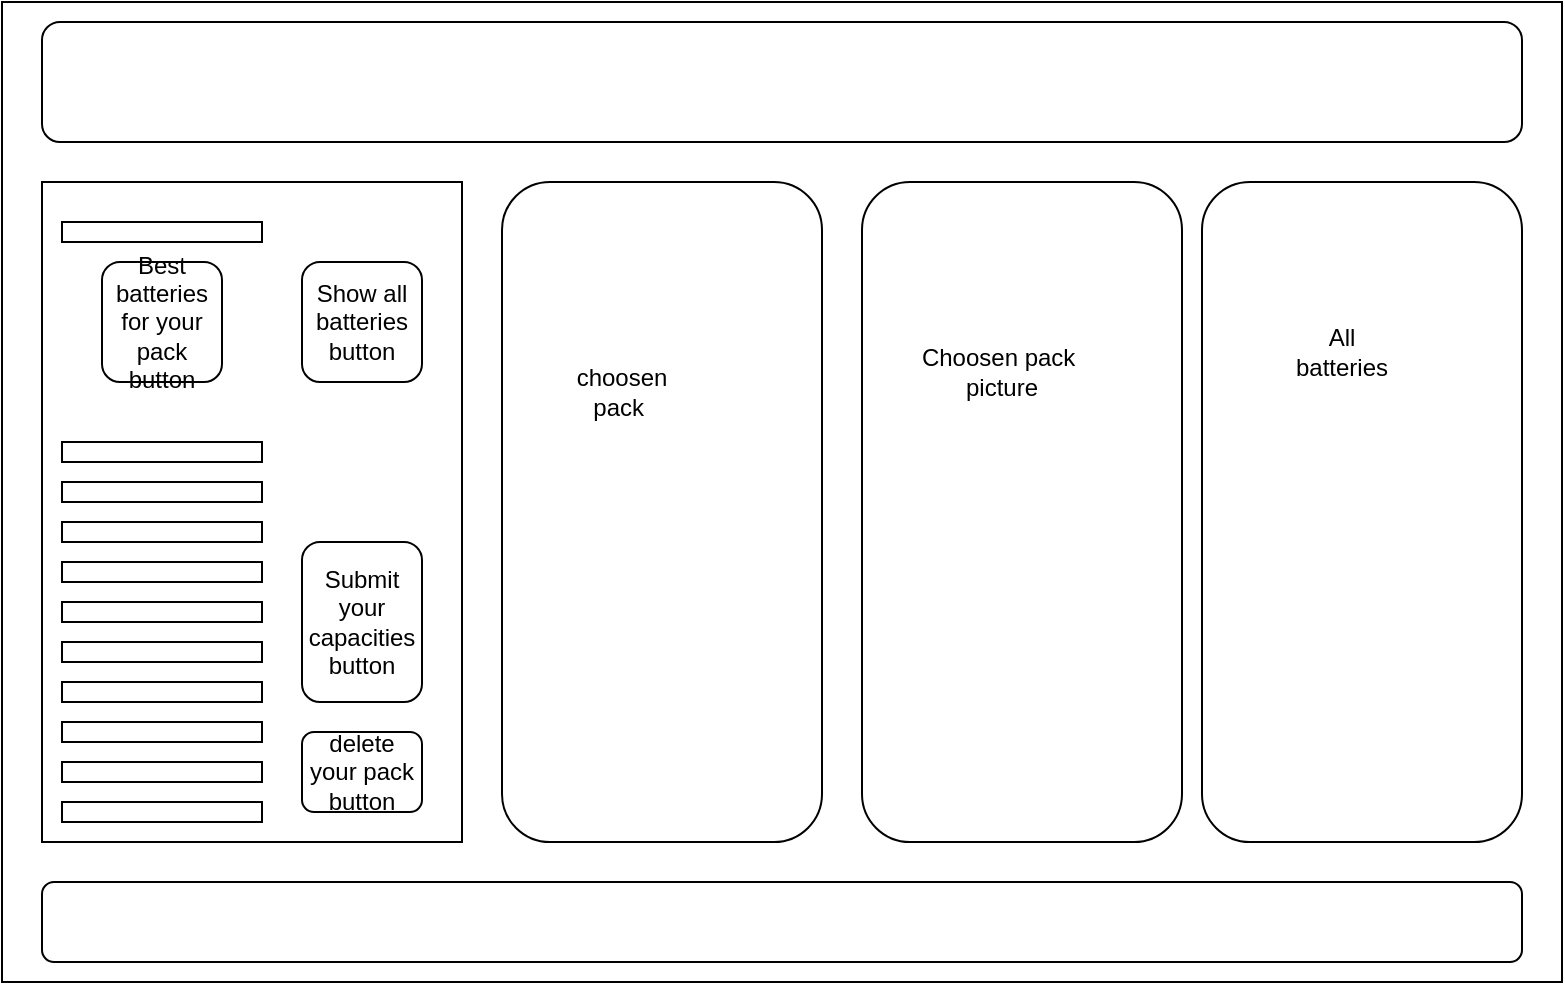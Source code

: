 <mxfile>
    <diagram id="wAb8DOk2PQ-s1-UBDpmA" name="Page-1">
        <mxGraphModel dx="1064" dy="656" grid="1" gridSize="10" guides="1" tooltips="1" connect="1" arrows="1" fold="1" page="1" pageScale="1" pageWidth="850" pageHeight="1100" math="0" shadow="0">
            <root>
                <mxCell id="0"/>
                <mxCell id="1" parent="0"/>
                <mxCell id="2" value="" style="rounded=0;whiteSpace=wrap;html=1;" vertex="1" parent="1">
                    <mxGeometry x="20" y="90" width="780" height="490" as="geometry"/>
                </mxCell>
                <mxCell id="3" value="" style="rounded=1;whiteSpace=wrap;html=1;" vertex="1" parent="1">
                    <mxGeometry x="40" y="100" width="740" height="60" as="geometry"/>
                </mxCell>
                <mxCell id="5" value="" style="rounded=1;whiteSpace=wrap;html=1;" vertex="1" parent="1">
                    <mxGeometry x="620" y="180" width="160" height="330" as="geometry"/>
                </mxCell>
                <mxCell id="6" value="" style="rounded=1;whiteSpace=wrap;html=1;" vertex="1" parent="1">
                    <mxGeometry x="270" y="180" width="160" height="330" as="geometry"/>
                </mxCell>
                <mxCell id="7" value="" style="rounded=1;whiteSpace=wrap;html=1;" vertex="1" parent="1">
                    <mxGeometry x="450" y="180" width="160" height="330" as="geometry"/>
                </mxCell>
                <mxCell id="8" value="" style="rounded=1;whiteSpace=wrap;html=1;" vertex="1" parent="1">
                    <mxGeometry x="40" y="530" width="740" height="40" as="geometry"/>
                </mxCell>
                <mxCell id="9" value="" style="rounded=0;whiteSpace=wrap;html=1;" vertex="1" parent="1">
                    <mxGeometry x="40" y="180" width="210" height="330" as="geometry"/>
                </mxCell>
                <mxCell id="10" value="Choosen pack&amp;nbsp;&lt;br&gt;picture" style="text;html=1;strokeColor=none;fillColor=none;align=center;verticalAlign=middle;whiteSpace=wrap;rounded=0;" vertex="1" parent="1">
                    <mxGeometry x="470" y="200" width="100" height="150" as="geometry"/>
                </mxCell>
                <mxCell id="11" value="choosen pack&amp;nbsp;" style="text;html=1;strokeColor=none;fillColor=none;align=center;verticalAlign=middle;whiteSpace=wrap;rounded=0;" vertex="1" parent="1">
                    <mxGeometry x="300" y="240" width="60" height="90" as="geometry"/>
                </mxCell>
                <mxCell id="12" value="All batteries" style="text;html=1;strokeColor=none;fillColor=none;align=center;verticalAlign=middle;whiteSpace=wrap;rounded=0;" vertex="1" parent="1">
                    <mxGeometry x="660" y="220" width="60" height="90" as="geometry"/>
                </mxCell>
                <mxCell id="13" value="" style="rounded=0;whiteSpace=wrap;html=1;" vertex="1" parent="1">
                    <mxGeometry x="50" y="310" width="100" height="10" as="geometry"/>
                </mxCell>
                <mxCell id="14" value="" style="rounded=0;whiteSpace=wrap;html=1;" vertex="1" parent="1">
                    <mxGeometry x="50" y="330" width="100" height="10" as="geometry"/>
                </mxCell>
                <mxCell id="15" value="" style="rounded=0;whiteSpace=wrap;html=1;" vertex="1" parent="1">
                    <mxGeometry x="50" y="350" width="100" height="10" as="geometry"/>
                </mxCell>
                <mxCell id="16" value="" style="rounded=0;whiteSpace=wrap;html=1;" vertex="1" parent="1">
                    <mxGeometry x="50" y="470" width="100" height="10" as="geometry"/>
                </mxCell>
                <mxCell id="17" value="" style="rounded=0;whiteSpace=wrap;html=1;" vertex="1" parent="1">
                    <mxGeometry x="50" y="410" width="100" height="10" as="geometry"/>
                </mxCell>
                <mxCell id="18" value="" style="rounded=0;whiteSpace=wrap;html=1;" vertex="1" parent="1">
                    <mxGeometry x="50" y="370" width="100" height="10" as="geometry"/>
                </mxCell>
                <mxCell id="19" value="" style="rounded=0;whiteSpace=wrap;html=1;" vertex="1" parent="1">
                    <mxGeometry x="50" y="390" width="100" height="10" as="geometry"/>
                </mxCell>
                <mxCell id="20" value="" style="rounded=0;whiteSpace=wrap;html=1;" vertex="1" parent="1">
                    <mxGeometry x="50" y="430" width="100" height="10" as="geometry"/>
                </mxCell>
                <mxCell id="21" value="" style="rounded=0;whiteSpace=wrap;html=1;" vertex="1" parent="1">
                    <mxGeometry x="50" y="450" width="100" height="10" as="geometry"/>
                </mxCell>
                <mxCell id="22" value="" style="rounded=0;whiteSpace=wrap;html=1;" vertex="1" parent="1">
                    <mxGeometry x="50" y="490" width="100" height="10" as="geometry"/>
                </mxCell>
                <mxCell id="27" value="Submit your capacities button" style="rounded=1;whiteSpace=wrap;html=1;" vertex="1" parent="1">
                    <mxGeometry x="170" y="360" width="60" height="80" as="geometry"/>
                </mxCell>
                <mxCell id="28" value="" style="rounded=0;whiteSpace=wrap;html=1;" vertex="1" parent="1">
                    <mxGeometry x="50" y="200" width="100" height="10" as="geometry"/>
                </mxCell>
                <mxCell id="31" value="delete your pack button" style="rounded=1;whiteSpace=wrap;html=1;" vertex="1" parent="1">
                    <mxGeometry x="170" y="455" width="60" height="40" as="geometry"/>
                </mxCell>
                <mxCell id="32" value="Best batteries for your pack button" style="rounded=1;whiteSpace=wrap;html=1;" vertex="1" parent="1">
                    <mxGeometry x="70" y="220" width="60" height="60" as="geometry"/>
                </mxCell>
                <mxCell id="34" value="Show all batteries button" style="rounded=1;whiteSpace=wrap;html=1;" vertex="1" parent="1">
                    <mxGeometry x="170" y="220" width="60" height="60" as="geometry"/>
                </mxCell>
            </root>
        </mxGraphModel>
    </diagram>
</mxfile>